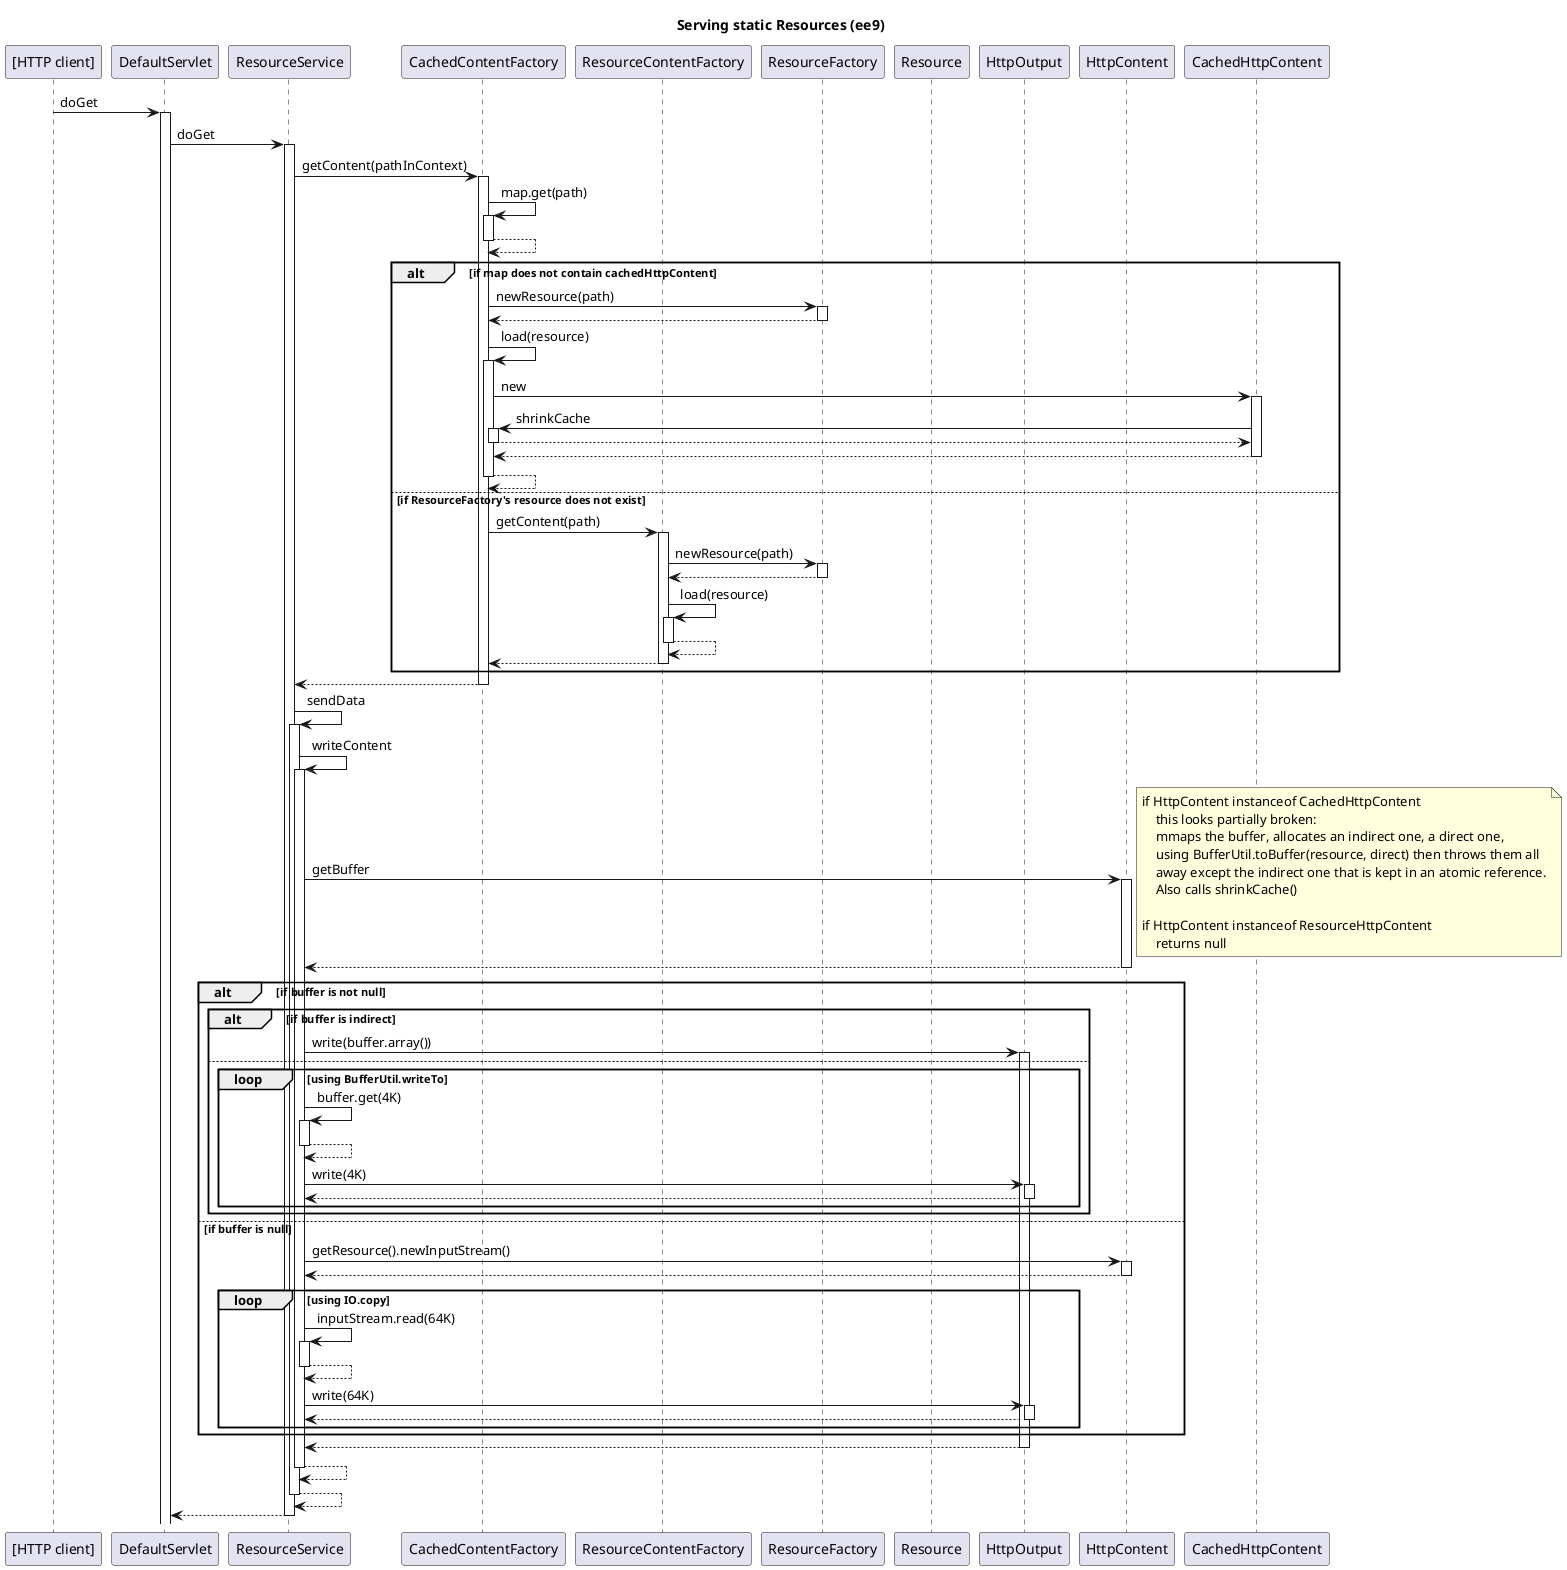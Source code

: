 @startuml
title "Serving static Resources (ee9)"

participant httpclient as "[HTTP client]"
participant DefaultServlet
participant ResourceService
participant CachedContentFactory
participant ResourceContentFactory
participant ResourceFactory
participant Resource
participant HttpOutput
participant HttpContent
participant CachedHttpContent

autoactivate on

httpclient->DefaultServlet: doGet
    DefaultServlet->ResourceService: doGet
        ResourceService->CachedContentFactory: getContent(pathInContext)
            CachedContentFactory->CachedContentFactory: map.get(path)
            return
            alt if map does not contain cachedHttpContent
                CachedContentFactory->ResourceFactory: newResource(path)
                return
                CachedContentFactory->CachedContentFactory: load(resource)
                    CachedContentFactory->CachedHttpContent: new
                        CachedHttpContent->CachedContentFactory: shrinkCache
                        return
                    return
                return
            else if ResourceFactory's resource does not exist
                CachedContentFactory->ResourceContentFactory: getContent(path)
                    ResourceContentFactory->ResourceFactory: newResource(path)
                    return
                    ResourceContentFactory->ResourceContentFactory: load(resource)
                    return
                return
            end
        return
        ResourceService->ResourceService: sendData
            ResourceService->ResourceService: writeContent
                ResourceService->HttpContent: getBuffer
                    note right
                        if HttpContent instanceof CachedHttpContent
                            this looks partially broken:
                            mmaps the buffer, allocates an indirect one, a direct one,
                            using BufferUtil.toBuffer(resource, direct) then throws them all
                            away except the indirect one that is kept in an atomic reference.
                            Also calls shrinkCache()

                        if HttpContent instanceof ResourceHttpContent
                            returns null
                    end note
                return
                alt if buffer is not null
                    alt if buffer is indirect
                        ResourceService->HttpOutput: write(buffer.array())
                    else
                        loop using BufferUtil.writeTo
                            ResourceService->ResourceService: buffer.get(4K)
                            return
                            ResourceService->HttpOutput: write(4K)
                            return
                        end
                    end
                else if buffer is null
                    ResourceService->HttpContent: getResource().newInputStream()
                    return
                    loop using IO.copy
                        ResourceService->ResourceService: inputStream.read(64K)
                        return
                        ResourceService->HttpOutput: write(64K)
                        return
                    end
                end
            return
        return
    return
return

@enduml